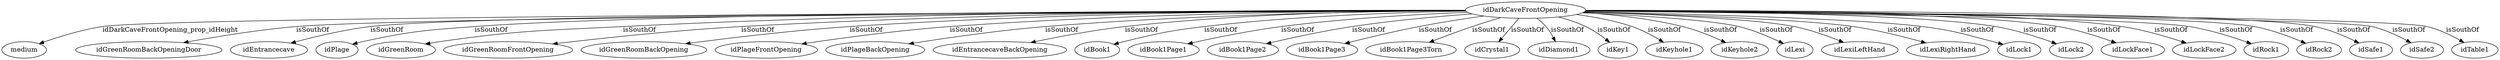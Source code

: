 strict digraph  {
idDarkCaveFrontOpening [node_type=entity_node];
medium [node_type=property_node];
idGreenRoomBackOpeningDoor [node_type=entity_node];
idEntrancecave [node_type=entity_node];
idPlage [node_type=entity_node];
idGreenRoom [node_type=entity_node];
idGreenRoomFrontOpening [node_type=entity_node];
idGreenRoomBackOpening [node_type=entity_node];
idPlageFrontOpening [node_type=entity_node];
idPlageBackOpening [node_type=entity_node];
idEntrancecaveBackOpening [node_type=entity_node];
idBook1 [node_type=entity_node];
idBook1Page1 [node_type=entity_node];
idBook1Page2 [node_type=entity_node];
idBook1Page3 [node_type=entity_node];
idBook1Page3Torn [node_type=entity_node];
idCrystal1 [node_type=entity_node];
idDiamond1 [node_type=entity_node];
idKey1 [node_type=entity_node];
idKeyhole1 [node_type=entity_node];
idKeyhole2 [node_type=entity_node];
idLexi [node_type=entity_node];
idLexiLeftHand [node_type=entity_node];
idLexiRightHand [node_type=entity_node];
idLock1 [node_type=entity_node];
idLock2 [node_type=entity_node];
idLockFace1 [node_type=entity_node];
idLockFace2 [node_type=entity_node];
idRock1 [node_type=entity_node];
idRock2 [node_type=entity_node];
idSafe1 [node_type=entity_node];
idSafe2 [node_type=entity_node];
idTable1 [node_type=entity_node];
idDarkCaveFrontOpening -> medium  [edge_type=property, label=idDarkCaveFrontOpening_prop_idHeight];
idDarkCaveFrontOpening -> idGreenRoomBackOpeningDoor  [edge_type=relationship, label=isSouthOf];
idDarkCaveFrontOpening -> idEntrancecave  [edge_type=relationship, label=isSouthOf];
idDarkCaveFrontOpening -> idPlage  [edge_type=relationship, label=isSouthOf];
idDarkCaveFrontOpening -> idGreenRoom  [edge_type=relationship, label=isSouthOf];
idDarkCaveFrontOpening -> idGreenRoomFrontOpening  [edge_type=relationship, label=isSouthOf];
idDarkCaveFrontOpening -> idGreenRoomBackOpening  [edge_type=relationship, label=isSouthOf];
idDarkCaveFrontOpening -> idPlageFrontOpening  [edge_type=relationship, label=isSouthOf];
idDarkCaveFrontOpening -> idPlageBackOpening  [edge_type=relationship, label=isSouthOf];
idDarkCaveFrontOpening -> idEntrancecaveBackOpening  [edge_type=relationship, label=isSouthOf];
idDarkCaveFrontOpening -> idBook1  [edge_type=relationship, label=isSouthOf];
idDarkCaveFrontOpening -> idBook1Page1  [edge_type=relationship, label=isSouthOf];
idDarkCaveFrontOpening -> idBook1Page2  [edge_type=relationship, label=isSouthOf];
idDarkCaveFrontOpening -> idBook1Page3  [edge_type=relationship, label=isSouthOf];
idDarkCaveFrontOpening -> idBook1Page3Torn  [edge_type=relationship, label=isSouthOf];
idDarkCaveFrontOpening -> idCrystal1  [edge_type=relationship, label=isSouthOf];
idDarkCaveFrontOpening -> idDiamond1  [edge_type=relationship, label=isSouthOf];
idDarkCaveFrontOpening -> idKey1  [edge_type=relationship, label=isSouthOf];
idDarkCaveFrontOpening -> idKeyhole1  [edge_type=relationship, label=isSouthOf];
idDarkCaveFrontOpening -> idKeyhole2  [edge_type=relationship, label=isSouthOf];
idDarkCaveFrontOpening -> idLexi  [edge_type=relationship, label=isSouthOf];
idDarkCaveFrontOpening -> idLexiLeftHand  [edge_type=relationship, label=isSouthOf];
idDarkCaveFrontOpening -> idLexiRightHand  [edge_type=relationship, label=isSouthOf];
idDarkCaveFrontOpening -> idLock1  [edge_type=relationship, label=isSouthOf];
idDarkCaveFrontOpening -> idLock2  [edge_type=relationship, label=isSouthOf];
idDarkCaveFrontOpening -> idLockFace1  [edge_type=relationship, label=isSouthOf];
idDarkCaveFrontOpening -> idLockFace2  [edge_type=relationship, label=isSouthOf];
idDarkCaveFrontOpening -> idRock1  [edge_type=relationship, label=isSouthOf];
idDarkCaveFrontOpening -> idRock2  [edge_type=relationship, label=isSouthOf];
idDarkCaveFrontOpening -> idSafe1  [edge_type=relationship, label=isSouthOf];
idDarkCaveFrontOpening -> idSafe2  [edge_type=relationship, label=isSouthOf];
idDarkCaveFrontOpening -> idTable1  [edge_type=relationship, label=isSouthOf];
}
